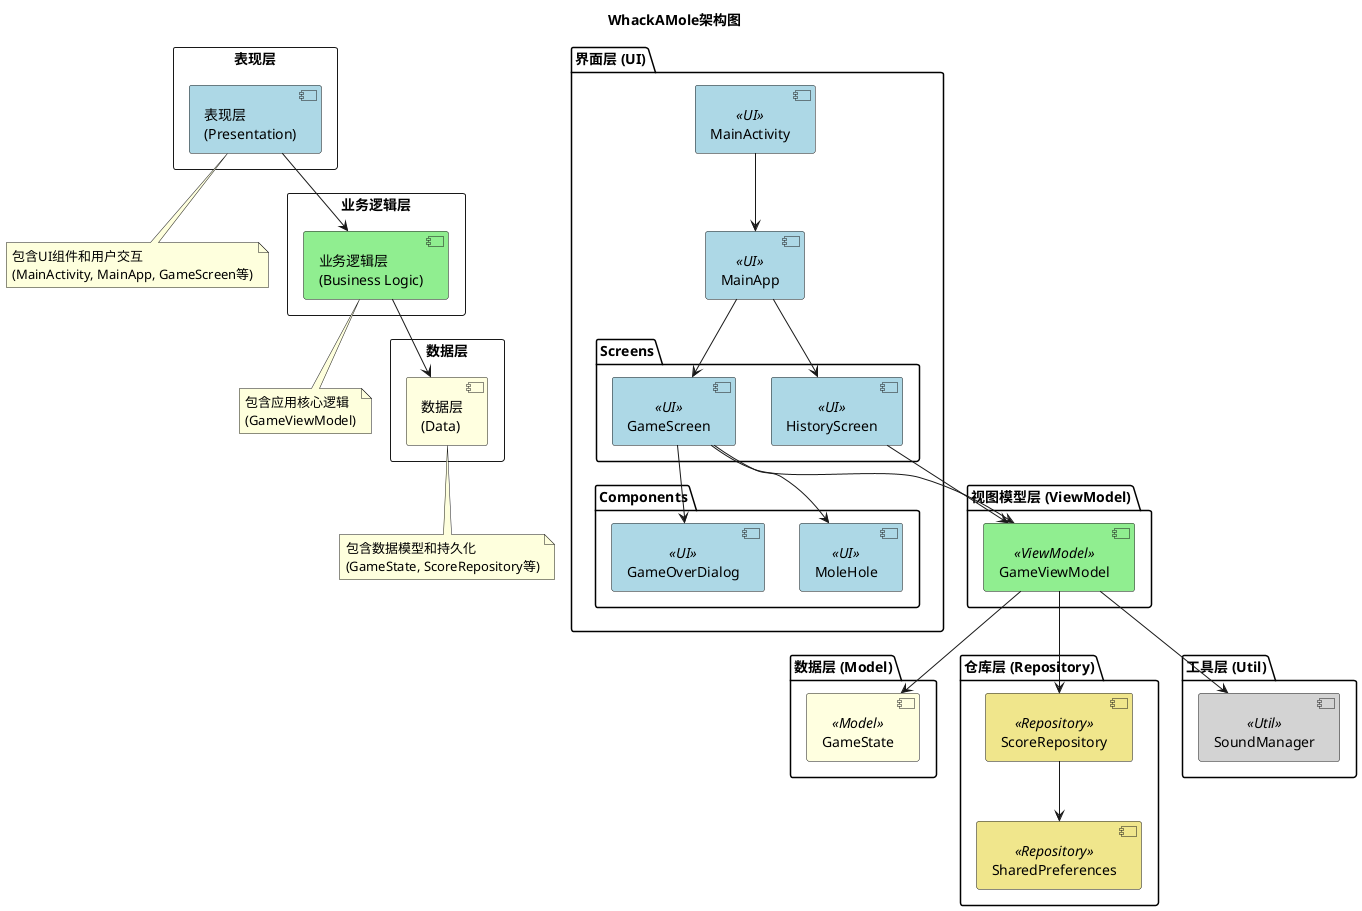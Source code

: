 @startuml

title WhackAMole架构图

' 定义样式
skinparam component {
  BackgroundColor<<UI>> LightBlue
  BackgroundColor<<ViewModel>> LightGreen
  BackgroundColor<<Model>> LightYellow
  BackgroundColor<<Repository>> Khaki
  BackgroundColor<<Util>> LightGray
}

' 定义组件
package "界面层 (UI)" {
  [MainActivity] <<UI>>
  [MainApp] <<UI>>
  
  package "Screens" {
    [GameScreen] <<UI>>
    [HistoryScreen] <<UI>>
  }
  
  package "Components" {
    [MoleHole] <<UI>>
    [GameOverDialog] <<UI>>
  }
}

package "视图模型层 (ViewModel)" {
  [GameViewModel] <<ViewModel>>
}

package "数据层 (Model)" {
  [GameState] <<Model>>
}

package "仓库层 (Repository)" {
  [ScoreRepository] <<Repository>>
  [SharedPreferences] <<Repository>>
}

package "工具层 (Util)" {
  [SoundManager] <<Util>>
}

' 定义关系
[MainActivity] --> [MainApp]
[MainApp] --> [GameScreen]
[MainApp] --> [HistoryScreen]
[GameScreen] --> [MoleHole]
[GameScreen] --> [GameOverDialog]
[GameScreen] --> [GameViewModel]
[HistoryScreen] --> [GameViewModel]

[GameViewModel] --> [GameState]
[GameViewModel] --> [ScoreRepository]
[GameViewModel] --> [SoundManager]

[ScoreRepository] --> [SharedPreferences]

' 添加架构分层
rectangle "表现层" {
  [表现层\n(Presentation)] #LightBlue
}

rectangle "业务逻辑层" {
  [业务逻辑层\n(Business Logic)] #LightGreen
}

rectangle "数据层" {
  [数据层\n(Data)] #LightYellow
}

' 架构层级关系
[表现层\n(Presentation)] --> [业务逻辑层\n(Business Logic)]
[业务逻辑层\n(Business Logic)] --> [数据层\n(Data)]

note bottom of [表现层\n(Presentation)]
  包含UI组件和用户交互
  (MainActivity, MainApp, GameScreen等)
end note

note bottom of [业务逻辑层\n(Business Logic)]
  包含应用核心逻辑
  (GameViewModel)
end note

note bottom of [数据层\n(Data)]
  包含数据模型和持久化
  (GameState, ScoreRepository等)
end note

@enduml 